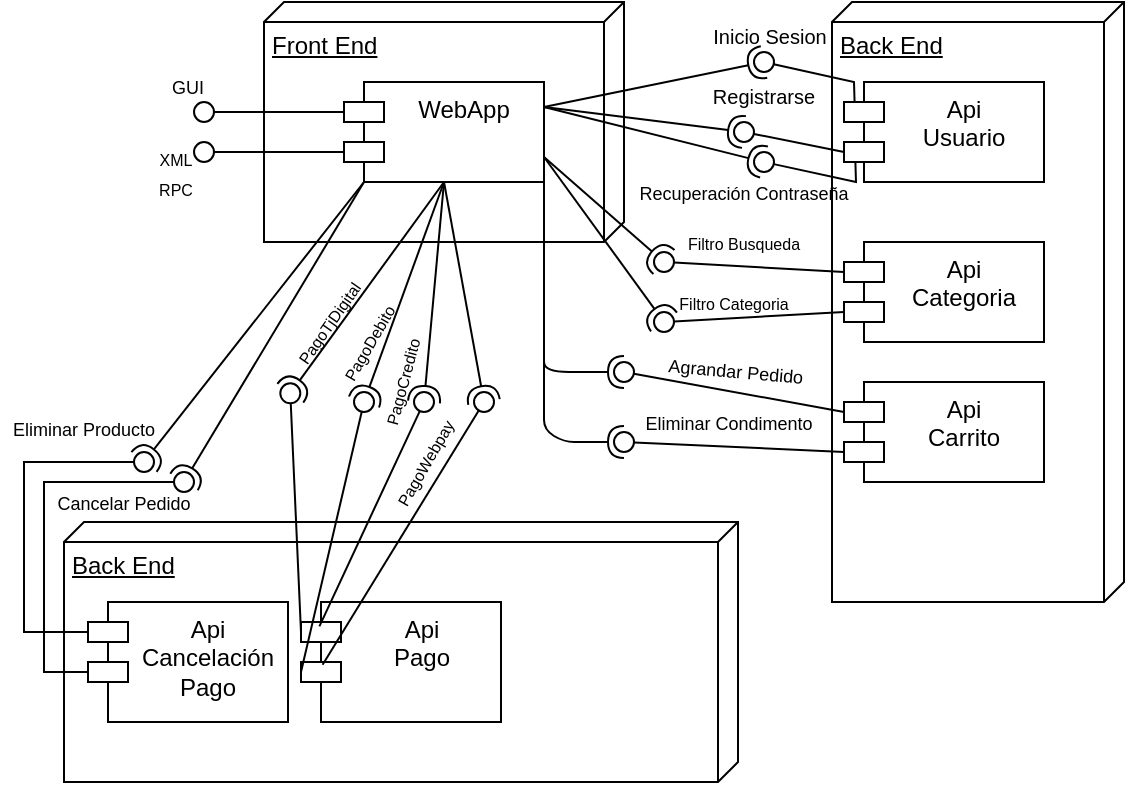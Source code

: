 <mxfile version="28.2.8">
  <diagram id="C5RBs43oDa-KdzZeNtuy" name="Page-1">
    <mxGraphModel dx="1356" dy="635" grid="1" gridSize="10" guides="1" tooltips="1" connect="1" arrows="1" fold="1" page="1" pageScale="1" pageWidth="827" pageHeight="1169" math="0" shadow="0">
      <root>
        <mxCell id="WIyWlLk6GJQsqaUBKTNV-0" />
        <mxCell id="WIyWlLk6GJQsqaUBKTNV-1" parent="WIyWlLk6GJQsqaUBKTNV-0" />
        <mxCell id="bISnMw1h52m2vTsG89oo-0" value="Front End" style="verticalAlign=top;align=left;spacingTop=8;spacingLeft=2;spacingRight=12;shape=cube;size=10;direction=south;fontStyle=4;html=1;whiteSpace=wrap;" vertex="1" parent="WIyWlLk6GJQsqaUBKTNV-1">
          <mxGeometry x="420" y="300" width="180" height="120" as="geometry" />
        </mxCell>
        <mxCell id="bISnMw1h52m2vTsG89oo-1" value="WebApp" style="shape=module;align=left;spacingLeft=20;align=center;verticalAlign=top;whiteSpace=wrap;html=1;" vertex="1" parent="WIyWlLk6GJQsqaUBKTNV-1">
          <mxGeometry x="460" y="340" width="100" height="50" as="geometry" />
        </mxCell>
        <mxCell id="bISnMw1h52m2vTsG89oo-3" value="" style="rounded=0;orthogonalLoop=1;jettySize=auto;html=1;endArrow=oval;endFill=0;sketch=0;sourcePerimeterSpacing=0;targetPerimeterSpacing=0;endSize=10;exitX=0;exitY=0;exitDx=0;exitDy=15;exitPerimeter=0;" edge="1" parent="WIyWlLk6GJQsqaUBKTNV-1" source="bISnMw1h52m2vTsG89oo-1">
          <mxGeometry relative="1" as="geometry">
            <mxPoint x="550" y="395" as="sourcePoint" />
            <mxPoint x="390" y="355" as="targetPoint" />
          </mxGeometry>
        </mxCell>
        <mxCell id="bISnMw1h52m2vTsG89oo-4" value="" style="ellipse;whiteSpace=wrap;html=1;align=center;aspect=fixed;fillColor=none;strokeColor=none;resizable=0;perimeter=centerPerimeter;rotatable=0;allowArrows=0;points=[];outlineConnect=1;" vertex="1" parent="WIyWlLk6GJQsqaUBKTNV-1">
          <mxGeometry x="565" y="390" width="10" height="10" as="geometry" />
        </mxCell>
        <mxCell id="bISnMw1h52m2vTsG89oo-5" value="" style="rounded=0;orthogonalLoop=1;jettySize=auto;html=1;endArrow=oval;endFill=0;sketch=0;sourcePerimeterSpacing=0;targetPerimeterSpacing=0;endSize=10;exitX=0;exitY=0;exitDx=0;exitDy=35;exitPerimeter=0;" edge="1" parent="WIyWlLk6GJQsqaUBKTNV-1" source="bISnMw1h52m2vTsG89oo-1">
          <mxGeometry relative="1" as="geometry">
            <mxPoint x="450" y="380" as="sourcePoint" />
            <mxPoint x="390" y="375" as="targetPoint" />
          </mxGeometry>
        </mxCell>
        <mxCell id="bISnMw1h52m2vTsG89oo-6" value="&lt;font style=&quot;font-size: 9px;&quot;&gt;GUI&lt;/font&gt;" style="text;html=1;whiteSpace=wrap;strokeColor=none;fillColor=none;align=center;verticalAlign=middle;rounded=0;" vertex="1" parent="WIyWlLk6GJQsqaUBKTNV-1">
          <mxGeometry x="352" y="327" width="60" height="30" as="geometry" />
        </mxCell>
        <mxCell id="bISnMw1h52m2vTsG89oo-7" value="&lt;font style=&quot;font-size: 8px;&quot;&gt;XML&lt;/font&gt;&lt;div&gt;&lt;font style=&quot;font-size: 8px;&quot;&gt;RPC&lt;/font&gt;&lt;/div&gt;" style="text;html=1;whiteSpace=wrap;strokeColor=none;fillColor=none;align=center;verticalAlign=middle;rounded=0;" vertex="1" parent="WIyWlLk6GJQsqaUBKTNV-1">
          <mxGeometry x="346" y="370" width="60" height="30" as="geometry" />
        </mxCell>
        <mxCell id="bISnMw1h52m2vTsG89oo-8" value="Back End" style="verticalAlign=top;align=left;spacingTop=8;spacingLeft=2;spacingRight=12;shape=cube;size=10;direction=south;fontStyle=4;html=1;whiteSpace=wrap;" vertex="1" parent="WIyWlLk6GJQsqaUBKTNV-1">
          <mxGeometry x="704" y="300" width="146" height="300" as="geometry" />
        </mxCell>
        <mxCell id="bISnMw1h52m2vTsG89oo-9" value="Api&lt;div&gt;Usuario&lt;/div&gt;" style="shape=module;align=left;spacingLeft=20;align=center;verticalAlign=top;whiteSpace=wrap;html=1;" vertex="1" parent="WIyWlLk6GJQsqaUBKTNV-1">
          <mxGeometry x="710" y="340" width="100" height="50" as="geometry" />
        </mxCell>
        <mxCell id="bISnMw1h52m2vTsG89oo-11" value="" style="ellipse;whiteSpace=wrap;html=1;align=center;aspect=fixed;fillColor=none;strokeColor=none;resizable=0;perimeter=centerPerimeter;rotatable=0;allowArrows=0;points=[];outlineConnect=1;" vertex="1" parent="WIyWlLk6GJQsqaUBKTNV-1">
          <mxGeometry x="849" y="390" width="10" height="10" as="geometry" />
        </mxCell>
        <mxCell id="bISnMw1h52m2vTsG89oo-12" value="" style="rounded=0;orthogonalLoop=1;jettySize=auto;html=1;endArrow=oval;endFill=0;sketch=0;sourcePerimeterSpacing=0;targetPerimeterSpacing=0;endSize=10;exitX=0;exitY=0;exitDx=0;exitDy=35;exitPerimeter=0;" edge="1" parent="WIyWlLk6GJQsqaUBKTNV-1" source="bISnMw1h52m2vTsG89oo-9">
          <mxGeometry relative="1" as="geometry">
            <mxPoint x="734" y="380" as="sourcePoint" />
            <mxPoint x="660" y="365" as="targetPoint" />
          </mxGeometry>
        </mxCell>
        <mxCell id="bISnMw1h52m2vTsG89oo-15" value="" style="rounded=0;orthogonalLoop=1;jettySize=auto;html=1;endArrow=oval;endFill=0;sketch=0;sourcePerimeterSpacing=0;targetPerimeterSpacing=0;endSize=10;exitX=0.057;exitY=0.804;exitDx=0;exitDy=0;exitPerimeter=0;" edge="1" parent="WIyWlLk6GJQsqaUBKTNV-1" source="bISnMw1h52m2vTsG89oo-9">
          <mxGeometry relative="1" as="geometry">
            <mxPoint x="754" y="380.25" as="sourcePoint" />
            <mxPoint x="670" y="380" as="targetPoint" />
            <Array as="points">
              <mxPoint x="716" y="390" />
            </Array>
          </mxGeometry>
        </mxCell>
        <mxCell id="bISnMw1h52m2vTsG89oo-16" value="" style="rounded=0;orthogonalLoop=1;jettySize=auto;html=1;endArrow=oval;endFill=0;sketch=0;sourcePerimeterSpacing=0;targetPerimeterSpacing=0;endSize=10;exitX=0.053;exitY=0.207;exitDx=0;exitDy=0;exitPerimeter=0;" edge="1" parent="WIyWlLk6GJQsqaUBKTNV-1" source="bISnMw1h52m2vTsG89oo-9">
          <mxGeometry relative="1" as="geometry">
            <mxPoint x="749" y="330" as="sourcePoint" />
            <mxPoint x="670" y="330" as="targetPoint" />
            <Array as="points">
              <mxPoint x="715" y="340" />
            </Array>
          </mxGeometry>
        </mxCell>
        <mxCell id="bISnMw1h52m2vTsG89oo-17" value="&lt;font style=&quot;font-size: 10px;&quot;&gt;Inicio Sesion&lt;/font&gt;" style="text;html=1;whiteSpace=wrap;strokeColor=none;fillColor=none;align=center;verticalAlign=middle;rounded=0;" vertex="1" parent="WIyWlLk6GJQsqaUBKTNV-1">
          <mxGeometry x="633" y="307" width="80" height="20" as="geometry" />
        </mxCell>
        <mxCell id="bISnMw1h52m2vTsG89oo-18" value="&lt;font style=&quot;font-size: 10px;&quot;&gt;Registrarse&lt;/font&gt;" style="text;html=1;whiteSpace=wrap;strokeColor=none;fillColor=none;align=center;verticalAlign=middle;rounded=0;" vertex="1" parent="WIyWlLk6GJQsqaUBKTNV-1">
          <mxGeometry x="630" y="337" width="80" height="20" as="geometry" />
        </mxCell>
        <mxCell id="bISnMw1h52m2vTsG89oo-19" value="&lt;font style=&quot;font-size: 9px;&quot;&gt;&lt;font style=&quot;&quot;&gt;Recuperación&amp;nbsp;&lt;/font&gt;&lt;/font&gt;&lt;span style=&quot;background-color: transparent; color: light-dark(rgb(0, 0, 0), rgb(255, 255, 255)); font-size: 9px;&quot;&gt;Contraseña&lt;/span&gt;" style="text;html=1;whiteSpace=wrap;strokeColor=none;fillColor=none;align=center;verticalAlign=middle;rounded=0;" vertex="1" parent="WIyWlLk6GJQsqaUBKTNV-1">
          <mxGeometry x="615" y="385" width="90" height="20" as="geometry" />
        </mxCell>
        <mxCell id="bISnMw1h52m2vTsG89oo-20" value="" style="rounded=0;orthogonalLoop=1;jettySize=auto;html=1;endArrow=halfCircle;endFill=0;endSize=6;strokeWidth=1;sketch=0;fontSize=12;curved=1;exitX=1;exitY=0.25;exitDx=0;exitDy=0;" edge="1" parent="WIyWlLk6GJQsqaUBKTNV-1" source="bISnMw1h52m2vTsG89oo-1">
          <mxGeometry relative="1" as="geometry">
            <mxPoint x="835" y="505" as="sourcePoint" />
            <mxPoint x="670" y="330" as="targetPoint" />
          </mxGeometry>
        </mxCell>
        <mxCell id="bISnMw1h52m2vTsG89oo-21" value="" style="ellipse;whiteSpace=wrap;html=1;align=center;aspect=fixed;fillColor=none;strokeColor=none;resizable=0;perimeter=centerPerimeter;rotatable=0;allowArrows=0;points=[];outlineConnect=1;" vertex="1" parent="WIyWlLk6GJQsqaUBKTNV-1">
          <mxGeometry x="810" y="500" width="10" height="10" as="geometry" />
        </mxCell>
        <mxCell id="bISnMw1h52m2vTsG89oo-24" value="" style="rounded=0;orthogonalLoop=1;jettySize=auto;html=1;endArrow=halfCircle;endFill=0;endSize=6;strokeWidth=1;sketch=0;fontSize=12;curved=1;exitX=1;exitY=0.25;exitDx=0;exitDy=0;" edge="1" parent="WIyWlLk6GJQsqaUBKTNV-1" source="bISnMw1h52m2vTsG89oo-1">
          <mxGeometry relative="1" as="geometry">
            <mxPoint x="561.4" y="364.1" as="sourcePoint" />
            <mxPoint x="660" y="365" as="targetPoint" />
          </mxGeometry>
        </mxCell>
        <mxCell id="bISnMw1h52m2vTsG89oo-25" value="" style="rounded=0;orthogonalLoop=1;jettySize=auto;html=1;endArrow=halfCircle;endFill=0;endSize=6;strokeWidth=1;sketch=0;fontSize=12;curved=1;exitX=1;exitY=0.25;exitDx=0;exitDy=0;" edge="1" parent="WIyWlLk6GJQsqaUBKTNV-1" source="bISnMw1h52m2vTsG89oo-1">
          <mxGeometry relative="1" as="geometry">
            <mxPoint x="550" y="370" as="sourcePoint" />
            <mxPoint x="670" y="380" as="targetPoint" />
          </mxGeometry>
        </mxCell>
        <mxCell id="bISnMw1h52m2vTsG89oo-26" value="Api&lt;div&gt;Categoria&lt;/div&gt;" style="shape=module;align=left;spacingLeft=20;align=center;verticalAlign=top;whiteSpace=wrap;html=1;" vertex="1" parent="WIyWlLk6GJQsqaUBKTNV-1">
          <mxGeometry x="710" y="420" width="100" height="50" as="geometry" />
        </mxCell>
        <mxCell id="bISnMw1h52m2vTsG89oo-27" value="" style="rounded=0;orthogonalLoop=1;jettySize=auto;html=1;endArrow=oval;endFill=0;sketch=0;sourcePerimeterSpacing=0;targetPerimeterSpacing=0;endSize=10;exitX=0;exitY=0;exitDx=0;exitDy=35;exitPerimeter=0;" edge="1" parent="WIyWlLk6GJQsqaUBKTNV-1" source="bISnMw1h52m2vTsG89oo-26">
          <mxGeometry relative="1" as="geometry">
            <mxPoint x="711" y="456" as="sourcePoint" />
            <mxPoint x="620" y="460" as="targetPoint" />
          </mxGeometry>
        </mxCell>
        <mxCell id="bISnMw1h52m2vTsG89oo-28" value="" style="rounded=0;orthogonalLoop=1;jettySize=auto;html=1;endArrow=halfCircle;endFill=0;endSize=6;strokeWidth=1;sketch=0;fontSize=12;curved=1;exitX=1;exitY=0.75;exitDx=0;exitDy=0;" edge="1" parent="WIyWlLk6GJQsqaUBKTNV-1" source="bISnMw1h52m2vTsG89oo-1">
          <mxGeometry relative="1" as="geometry">
            <mxPoint x="550" y="420" as="sourcePoint" />
            <mxPoint x="620" y="460" as="targetPoint" />
          </mxGeometry>
        </mxCell>
        <mxCell id="bISnMw1h52m2vTsG89oo-29" value="" style="rounded=0;orthogonalLoop=1;jettySize=auto;html=1;endArrow=oval;endFill=0;sketch=0;sourcePerimeterSpacing=0;targetPerimeterSpacing=0;endSize=10;exitX=0;exitY=0;exitDx=0;exitDy=15;exitPerimeter=0;" edge="1" parent="WIyWlLk6GJQsqaUBKTNV-1" source="bISnMw1h52m2vTsG89oo-26">
          <mxGeometry relative="1" as="geometry">
            <mxPoint x="700" y="440" as="sourcePoint" />
            <mxPoint x="620" y="430" as="targetPoint" />
            <Array as="points" />
          </mxGeometry>
        </mxCell>
        <mxCell id="bISnMw1h52m2vTsG89oo-30" value="" style="rounded=0;orthogonalLoop=1;jettySize=auto;html=1;endArrow=halfCircle;endFill=0;endSize=6;strokeWidth=1;sketch=0;fontSize=12;curved=1;exitX=1;exitY=0.75;exitDx=0;exitDy=0;" edge="1" parent="WIyWlLk6GJQsqaUBKTNV-1" source="bISnMw1h52m2vTsG89oo-1">
          <mxGeometry relative="1" as="geometry">
            <mxPoint x="640" y="440" as="sourcePoint" />
            <mxPoint x="620" y="430" as="targetPoint" />
          </mxGeometry>
        </mxCell>
        <mxCell id="bISnMw1h52m2vTsG89oo-31" value="&lt;font style=&quot;font-size: 8px;&quot;&gt;Filtro Busqueda&lt;/font&gt;" style="text;html=1;whiteSpace=wrap;strokeColor=none;fillColor=none;align=center;verticalAlign=middle;rounded=0;" vertex="1" parent="WIyWlLk6GJQsqaUBKTNV-1">
          <mxGeometry x="620" y="410" width="80" height="20" as="geometry" />
        </mxCell>
        <mxCell id="bISnMw1h52m2vTsG89oo-32" value="&lt;font style=&quot;font-size: 8px;&quot;&gt;Filtro Categoria&lt;/font&gt;" style="text;html=1;whiteSpace=wrap;strokeColor=none;fillColor=none;align=center;verticalAlign=middle;rounded=0;" vertex="1" parent="WIyWlLk6GJQsqaUBKTNV-1">
          <mxGeometry x="615" y="440" width="80" height="20" as="geometry" />
        </mxCell>
        <mxCell id="bISnMw1h52m2vTsG89oo-33" value="Api&lt;div&gt;Carrito&lt;/div&gt;" style="shape=module;align=left;spacingLeft=20;align=center;verticalAlign=top;whiteSpace=wrap;html=1;" vertex="1" parent="WIyWlLk6GJQsqaUBKTNV-1">
          <mxGeometry x="710" y="490" width="100" height="50" as="geometry" />
        </mxCell>
        <mxCell id="bISnMw1h52m2vTsG89oo-34" value="" style="rounded=0;orthogonalLoop=1;jettySize=auto;html=1;endArrow=halfCircle;endFill=0;endSize=6;strokeWidth=1;sketch=0;fontSize=12;curved=1;exitX=1;exitY=1;exitDx=0;exitDy=0;" edge="1" parent="WIyWlLk6GJQsqaUBKTNV-1" source="bISnMw1h52m2vTsG89oo-1">
          <mxGeometry relative="1" as="geometry">
            <mxPoint x="560" y="390" as="sourcePoint" />
            <mxPoint x="600" y="485" as="targetPoint" />
            <Array as="points">
              <mxPoint x="560" y="435" />
              <mxPoint x="560" y="465" />
              <mxPoint x="560" y="475" />
              <mxPoint x="560" y="485" />
              <mxPoint x="585" y="485" />
            </Array>
          </mxGeometry>
        </mxCell>
        <mxCell id="bISnMw1h52m2vTsG89oo-35" value="" style="rounded=0;orthogonalLoop=1;jettySize=auto;html=1;endArrow=oval;endFill=0;sketch=0;sourcePerimeterSpacing=0;targetPerimeterSpacing=0;endSize=10;exitX=0;exitY=0;exitDx=0;exitDy=15;exitPerimeter=0;" edge="1" parent="WIyWlLk6GJQsqaUBKTNV-1">
          <mxGeometry relative="1" as="geometry">
            <mxPoint x="710" y="505" as="sourcePoint" />
            <mxPoint x="600" y="485" as="targetPoint" />
          </mxGeometry>
        </mxCell>
        <mxCell id="bISnMw1h52m2vTsG89oo-36" value="" style="rounded=0;orthogonalLoop=1;jettySize=auto;html=1;endArrow=oval;endFill=0;sketch=0;sourcePerimeterSpacing=0;targetPerimeterSpacing=0;endSize=10;exitX=0;exitY=0;exitDx=0;exitDy=35;exitPerimeter=0;" edge="1" parent="WIyWlLk6GJQsqaUBKTNV-1" source="bISnMw1h52m2vTsG89oo-33">
          <mxGeometry relative="1" as="geometry">
            <mxPoint x="770" y="510" as="sourcePoint" />
            <mxPoint x="600" y="520" as="targetPoint" />
          </mxGeometry>
        </mxCell>
        <mxCell id="bISnMw1h52m2vTsG89oo-37" value="&lt;font style=&quot;font-size: 9px;&quot;&gt;Agrandar Pedido&lt;/font&gt;" style="text;html=1;whiteSpace=wrap;strokeColor=none;fillColor=none;align=center;verticalAlign=middle;rounded=0;rotation=5;" vertex="1" parent="WIyWlLk6GJQsqaUBKTNV-1">
          <mxGeometry x="616" y="474" width="80" height="20" as="geometry" />
        </mxCell>
        <mxCell id="bISnMw1h52m2vTsG89oo-38" value="&lt;font style=&quot;font-size: 9px;&quot;&gt;Eliminar Condimento&lt;/font&gt;" style="text;html=1;whiteSpace=wrap;strokeColor=none;fillColor=none;align=center;verticalAlign=middle;rounded=0;" vertex="1" parent="WIyWlLk6GJQsqaUBKTNV-1">
          <mxGeometry x="605" y="500" width="95" height="20" as="geometry" />
        </mxCell>
        <mxCell id="bISnMw1h52m2vTsG89oo-39" value="" style="rounded=0;orthogonalLoop=1;jettySize=auto;html=1;endArrow=halfCircle;endFill=0;endSize=6;strokeWidth=1;sketch=0;fontSize=12;curved=1;" edge="1" parent="WIyWlLk6GJQsqaUBKTNV-1">
          <mxGeometry relative="1" as="geometry">
            <mxPoint x="560" y="474" as="sourcePoint" />
            <mxPoint x="600" y="520" as="targetPoint" />
            <Array as="points">
              <mxPoint x="560" y="484" />
              <mxPoint x="560" y="494" />
              <mxPoint x="560" y="504" />
              <mxPoint x="560" y="514" />
              <mxPoint x="570" y="520" />
              <mxPoint x="580" y="520" />
            </Array>
          </mxGeometry>
        </mxCell>
        <mxCell id="bISnMw1h52m2vTsG89oo-41" value="Back End" style="verticalAlign=top;align=left;spacingTop=8;spacingLeft=2;spacingRight=12;shape=cube;size=10;direction=south;fontStyle=4;html=1;whiteSpace=wrap;" vertex="1" parent="WIyWlLk6GJQsqaUBKTNV-1">
          <mxGeometry x="320" y="560" width="337" height="130" as="geometry" />
        </mxCell>
        <mxCell id="bISnMw1h52m2vTsG89oo-42" value="" style="rounded=0;orthogonalLoop=1;jettySize=auto;html=1;endArrow=halfCircle;endFill=0;endSize=6;strokeWidth=1;sketch=0;fontSize=12;curved=1;exitX=0;exitY=1;exitDx=10;exitDy=0;exitPerimeter=0;" edge="1" parent="WIyWlLk6GJQsqaUBKTNV-1" source="bISnMw1h52m2vTsG89oo-1">
          <mxGeometry relative="1" as="geometry">
            <mxPoint x="590" y="430" as="sourcePoint" />
            <mxPoint x="360" y="530" as="targetPoint" />
          </mxGeometry>
        </mxCell>
        <mxCell id="bISnMw1h52m2vTsG89oo-43" value="Api&lt;div&gt;Cancelación Pago&lt;/div&gt;" style="shape=module;align=left;spacingLeft=20;align=center;verticalAlign=top;whiteSpace=wrap;html=1;" vertex="1" parent="WIyWlLk6GJQsqaUBKTNV-1">
          <mxGeometry x="332" y="600" width="100" height="60" as="geometry" />
        </mxCell>
        <mxCell id="bISnMw1h52m2vTsG89oo-45" value="" style="rounded=0;orthogonalLoop=1;jettySize=auto;html=1;endArrow=oval;endFill=0;sketch=0;sourcePerimeterSpacing=0;targetPerimeterSpacing=0;endSize=10;exitX=0;exitY=0;exitDx=0;exitDy=15;exitPerimeter=0;" edge="1" parent="WIyWlLk6GJQsqaUBKTNV-1" source="bISnMw1h52m2vTsG89oo-43">
          <mxGeometry relative="1" as="geometry">
            <mxPoint x="332" y="610" as="sourcePoint" />
            <mxPoint x="360" y="530" as="targetPoint" />
            <Array as="points">
              <mxPoint x="300" y="615" />
              <mxPoint x="300" y="530" />
            </Array>
          </mxGeometry>
        </mxCell>
        <mxCell id="bISnMw1h52m2vTsG89oo-46" value="" style="rounded=0;orthogonalLoop=1;jettySize=auto;html=1;endArrow=oval;endFill=0;sketch=0;sourcePerimeterSpacing=0;targetPerimeterSpacing=0;endSize=10;exitX=0;exitY=0;exitDx=0;exitDy=35;exitPerimeter=0;" edge="1" parent="WIyWlLk6GJQsqaUBKTNV-1" source="bISnMw1h52m2vTsG89oo-43">
          <mxGeometry relative="1" as="geometry">
            <mxPoint x="322" y="735" as="sourcePoint" />
            <mxPoint x="380" y="540" as="targetPoint" />
            <Array as="points">
              <mxPoint x="310" y="635" />
              <mxPoint x="310" y="540" />
            </Array>
          </mxGeometry>
        </mxCell>
        <mxCell id="bISnMw1h52m2vTsG89oo-47" value="" style="rounded=0;orthogonalLoop=1;jettySize=auto;html=1;endArrow=halfCircle;endFill=0;endSize=6;strokeWidth=1;sketch=0;fontSize=12;curved=1;exitX=0;exitY=1;exitDx=10;exitDy=0;exitPerimeter=0;" edge="1" parent="WIyWlLk6GJQsqaUBKTNV-1" source="bISnMw1h52m2vTsG89oo-1">
          <mxGeometry relative="1" as="geometry">
            <mxPoint x="530" y="500" as="sourcePoint" />
            <mxPoint x="380" y="540" as="targetPoint" />
          </mxGeometry>
        </mxCell>
        <mxCell id="bISnMw1h52m2vTsG89oo-48" value="&lt;font style=&quot;font-size: 9px;&quot;&gt;Eliminar Producto&lt;/font&gt;" style="text;html=1;whiteSpace=wrap;strokeColor=none;fillColor=none;align=center;verticalAlign=middle;rounded=0;" vertex="1" parent="WIyWlLk6GJQsqaUBKTNV-1">
          <mxGeometry x="290" y="503" width="80" height="20" as="geometry" />
        </mxCell>
        <mxCell id="bISnMw1h52m2vTsG89oo-50" value="Api&lt;div&gt;Pago&lt;/div&gt;" style="shape=module;align=left;spacingLeft=20;align=center;verticalAlign=top;whiteSpace=wrap;html=1;" vertex="1" parent="WIyWlLk6GJQsqaUBKTNV-1">
          <mxGeometry x="438.5" y="600" width="100" height="60" as="geometry" />
        </mxCell>
        <mxCell id="bISnMw1h52m2vTsG89oo-51" value="" style="rounded=0;orthogonalLoop=1;jettySize=auto;html=1;endArrow=oval;endFill=0;sketch=0;sourcePerimeterSpacing=0;targetPerimeterSpacing=0;endSize=10;exitX=0;exitY=0;exitDx=0;exitDy=15;exitPerimeter=0;entryX=0;entryY=0.75;entryDx=0;entryDy=0;" edge="1" parent="WIyWlLk6GJQsqaUBKTNV-1" source="bISnMw1h52m2vTsG89oo-50" target="bISnMw1h52m2vTsG89oo-61">
          <mxGeometry relative="1" as="geometry">
            <mxPoint x="510" y="435" as="sourcePoint" />
            <mxPoint x="440" y="500" as="targetPoint" />
          </mxGeometry>
        </mxCell>
        <mxCell id="bISnMw1h52m2vTsG89oo-52" value="" style="rounded=0;orthogonalLoop=1;jettySize=auto;html=1;endArrow=oval;endFill=0;sketch=0;sourcePerimeterSpacing=0;targetPerimeterSpacing=0;endSize=10;exitX=0;exitY=0;exitDx=0;exitDy=35;exitPerimeter=0;" edge="1" parent="WIyWlLk6GJQsqaUBKTNV-1" source="bISnMw1h52m2vTsG89oo-50">
          <mxGeometry relative="1" as="geometry">
            <mxPoint x="440" y="635" as="sourcePoint" />
            <mxPoint x="470" y="500" as="targetPoint" />
          </mxGeometry>
        </mxCell>
        <mxCell id="bISnMw1h52m2vTsG89oo-53" value="" style="rounded=0;orthogonalLoop=1;jettySize=auto;html=1;endArrow=oval;endFill=0;sketch=0;sourcePerimeterSpacing=0;targetPerimeterSpacing=0;endSize=10;exitX=0.092;exitY=0.203;exitDx=0;exitDy=0;exitPerimeter=0;" edge="1" parent="WIyWlLk6GJQsqaUBKTNV-1" source="bISnMw1h52m2vTsG89oo-50">
          <mxGeometry relative="1" as="geometry">
            <mxPoint x="490" y="605" as="sourcePoint" />
            <mxPoint x="500" y="500" as="targetPoint" />
          </mxGeometry>
        </mxCell>
        <mxCell id="bISnMw1h52m2vTsG89oo-54" value="" style="rounded=0;orthogonalLoop=1;jettySize=auto;html=1;endArrow=oval;endFill=0;sketch=0;sourcePerimeterSpacing=0;targetPerimeterSpacing=0;endSize=10;exitX=0.108;exitY=0.523;exitDx=0;exitDy=0;exitPerimeter=0;" edge="1" parent="WIyWlLk6GJQsqaUBKTNV-1" source="bISnMw1h52m2vTsG89oo-50">
          <mxGeometry relative="1" as="geometry">
            <mxPoint x="480" y="652" as="sourcePoint" />
            <mxPoint x="530" y="500" as="targetPoint" />
          </mxGeometry>
        </mxCell>
        <mxCell id="bISnMw1h52m2vTsG89oo-55" value="" style="rounded=0;orthogonalLoop=1;jettySize=auto;html=1;endArrow=halfCircle;endFill=0;endSize=6;strokeWidth=1;sketch=0;fontSize=12;curved=1;exitX=0.5;exitY=1;exitDx=0;exitDy=0;entryX=0;entryY=0.75;entryDx=0;entryDy=0;" edge="1" parent="WIyWlLk6GJQsqaUBKTNV-1" source="bISnMw1h52m2vTsG89oo-1" target="bISnMw1h52m2vTsG89oo-61">
          <mxGeometry relative="1" as="geometry">
            <mxPoint x="520" y="450" as="sourcePoint" />
            <mxPoint x="440" y="500" as="targetPoint" />
          </mxGeometry>
        </mxCell>
        <mxCell id="bISnMw1h52m2vTsG89oo-56" value="" style="rounded=0;orthogonalLoop=1;jettySize=auto;html=1;endArrow=halfCircle;endFill=0;endSize=6;strokeWidth=1;sketch=0;fontSize=12;curved=1;exitX=0.5;exitY=1;exitDx=0;exitDy=0;" edge="1" parent="WIyWlLk6GJQsqaUBKTNV-1" source="bISnMw1h52m2vTsG89oo-1">
          <mxGeometry relative="1" as="geometry">
            <mxPoint x="570" y="480" as="sourcePoint" />
            <mxPoint x="470" y="500" as="targetPoint" />
          </mxGeometry>
        </mxCell>
        <mxCell id="bISnMw1h52m2vTsG89oo-57" value="" style="rounded=0;orthogonalLoop=1;jettySize=auto;html=1;endArrow=halfCircle;endFill=0;endSize=6;strokeWidth=1;sketch=0;fontSize=12;curved=1;" edge="1" parent="WIyWlLk6GJQsqaUBKTNV-1">
          <mxGeometry relative="1" as="geometry">
            <mxPoint x="510" y="390" as="sourcePoint" />
            <mxPoint x="500" y="500" as="targetPoint" />
          </mxGeometry>
        </mxCell>
        <mxCell id="bISnMw1h52m2vTsG89oo-58" value="" style="rounded=0;orthogonalLoop=1;jettySize=auto;html=1;endArrow=halfCircle;endFill=0;endSize=6;strokeWidth=1;sketch=0;fontSize=12;curved=1;exitX=0.5;exitY=1;exitDx=0;exitDy=0;" edge="1" parent="WIyWlLk6GJQsqaUBKTNV-1" source="bISnMw1h52m2vTsG89oo-1">
          <mxGeometry relative="1" as="geometry">
            <mxPoint x="610" y="450" as="sourcePoint" />
            <mxPoint x="530" y="500" as="targetPoint" />
          </mxGeometry>
        </mxCell>
        <mxCell id="bISnMw1h52m2vTsG89oo-59" value="&lt;font style=&quot;font-size: 9px;&quot;&gt;Cancelar Pedido&lt;/font&gt;" style="text;html=1;whiteSpace=wrap;strokeColor=none;fillColor=none;align=center;verticalAlign=middle;rounded=0;" vertex="1" parent="WIyWlLk6GJQsqaUBKTNV-1">
          <mxGeometry x="310" y="540" width="80" height="20" as="geometry" />
        </mxCell>
        <mxCell id="bISnMw1h52m2vTsG89oo-61" value="&lt;font style=&quot;font-size: 8px;&quot;&gt;PagoTjDigital&lt;/font&gt;" style="text;html=1;whiteSpace=wrap;strokeColor=none;fillColor=none;align=center;verticalAlign=middle;rounded=0;rotation=-55;" vertex="1" parent="WIyWlLk6GJQsqaUBKTNV-1">
          <mxGeometry x="412" y="450" width="80" height="20" as="geometry" />
        </mxCell>
        <mxCell id="bISnMw1h52m2vTsG89oo-62" value="&lt;span style=&quot;font-size: 8px;&quot;&gt;PagoDebito&lt;/span&gt;" style="text;html=1;whiteSpace=wrap;strokeColor=none;fillColor=none;align=center;verticalAlign=middle;rounded=0;rotation=-60;" vertex="1" parent="WIyWlLk6GJQsqaUBKTNV-1">
          <mxGeometry x="432.005" y="460.002" width="80" height="20" as="geometry" />
        </mxCell>
        <mxCell id="bISnMw1h52m2vTsG89oo-64" value="&lt;font style=&quot;font-size: 8px;&quot;&gt;PagoCredito&lt;/font&gt;" style="text;html=1;whiteSpace=wrap;strokeColor=none;fillColor=none;align=center;verticalAlign=middle;rounded=0;rotation=-75;" vertex="1" parent="WIyWlLk6GJQsqaUBKTNV-1">
          <mxGeometry x="448.505" y="480.002" width="80" height="20" as="geometry" />
        </mxCell>
        <mxCell id="bISnMw1h52m2vTsG89oo-65" value="&lt;font style=&quot;font-size: 8px;&quot;&gt;PagoWebpay&lt;/font&gt;" style="text;html=1;whiteSpace=wrap;strokeColor=none;fillColor=none;align=center;verticalAlign=middle;rounded=0;rotation=-60;" vertex="1" parent="WIyWlLk6GJQsqaUBKTNV-1">
          <mxGeometry x="460.002" y="519.995" width="80" height="20" as="geometry" />
        </mxCell>
      </root>
    </mxGraphModel>
  </diagram>
</mxfile>
